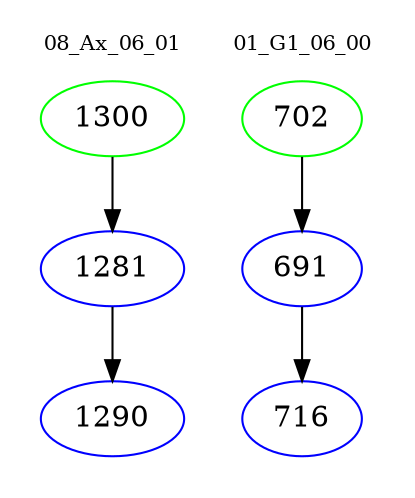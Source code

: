 digraph{
subgraph cluster_0 {
color = white
label = "08_Ax_06_01";
fontsize=10;
T0_1300 [label="1300", color="green"]
T0_1300 -> T0_1281 [color="black"]
T0_1281 [label="1281", color="blue"]
T0_1281 -> T0_1290 [color="black"]
T0_1290 [label="1290", color="blue"]
}
subgraph cluster_1 {
color = white
label = "01_G1_06_00";
fontsize=10;
T1_702 [label="702", color="green"]
T1_702 -> T1_691 [color="black"]
T1_691 [label="691", color="blue"]
T1_691 -> T1_716 [color="black"]
T1_716 [label="716", color="blue"]
}
}
